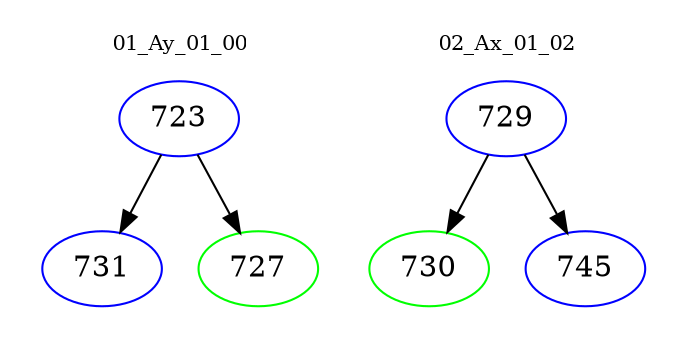 digraph{
subgraph cluster_0 {
color = white
label = "01_Ay_01_00";
fontsize=10;
T0_723 [label="723", color="blue"]
T0_723 -> T0_731 [color="black"]
T0_731 [label="731", color="blue"]
T0_723 -> T0_727 [color="black"]
T0_727 [label="727", color="green"]
}
subgraph cluster_1 {
color = white
label = "02_Ax_01_02";
fontsize=10;
T1_729 [label="729", color="blue"]
T1_729 -> T1_730 [color="black"]
T1_730 [label="730", color="green"]
T1_729 -> T1_745 [color="black"]
T1_745 [label="745", color="blue"]
}
}
